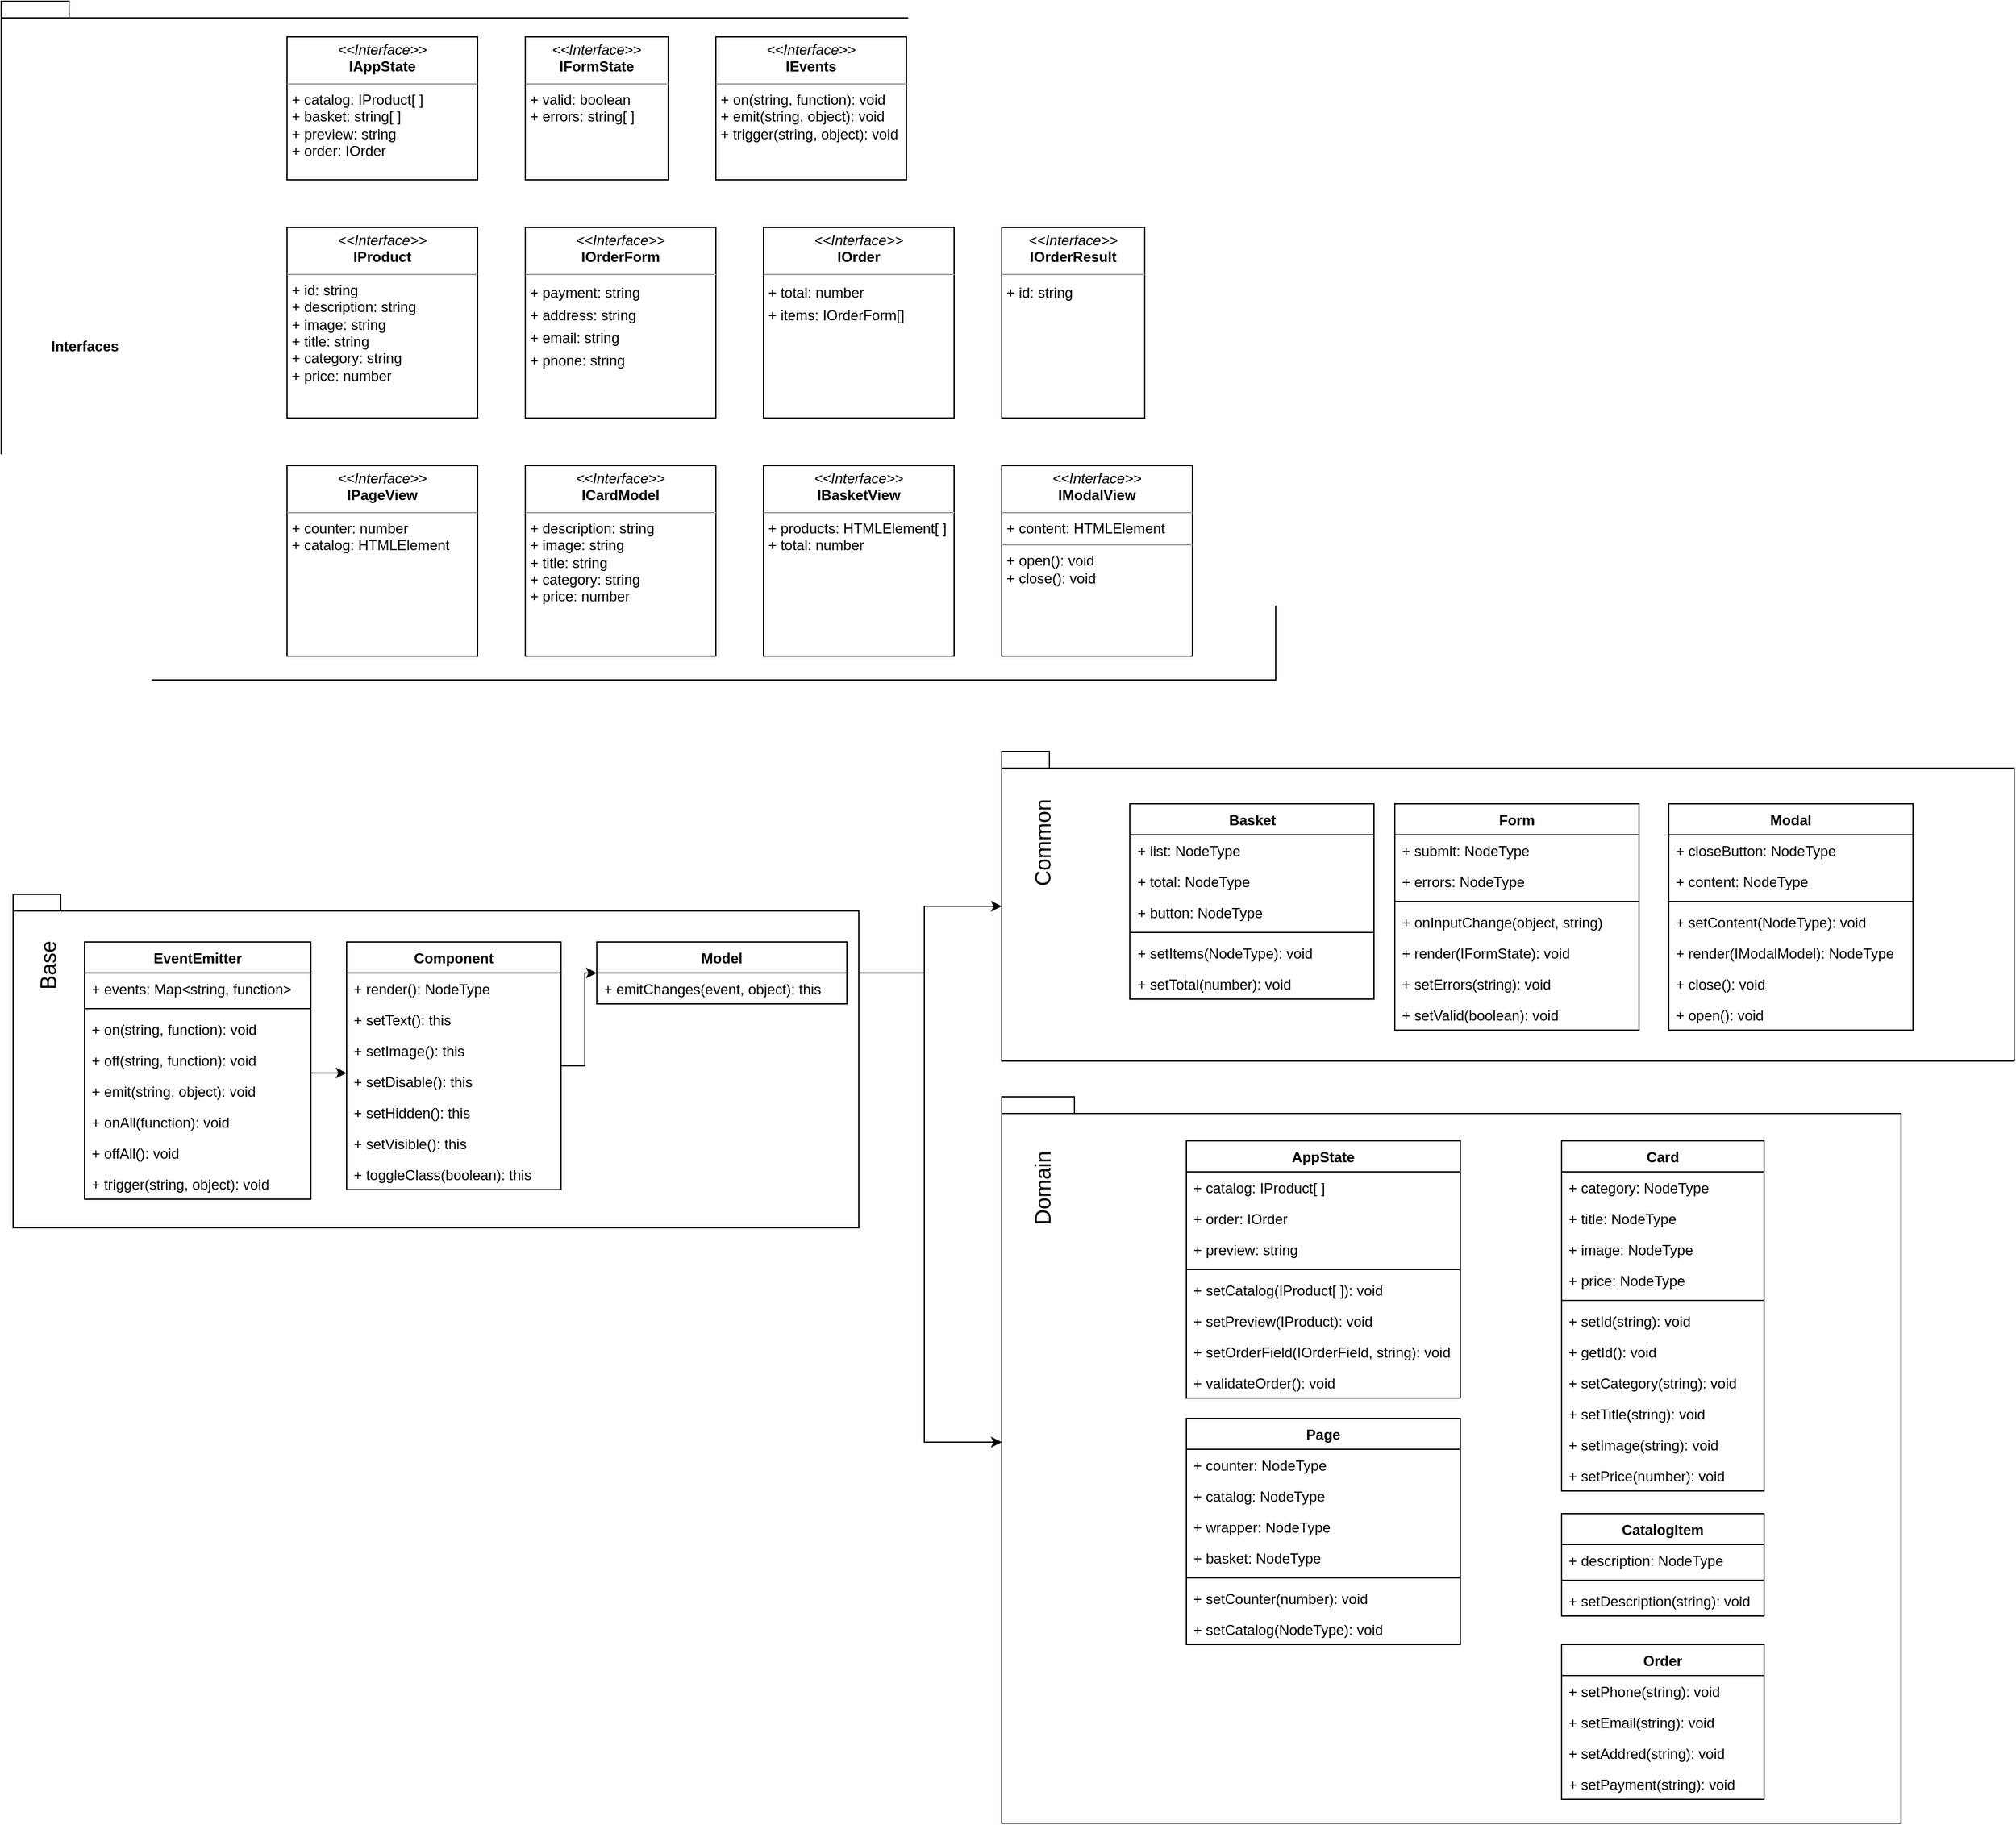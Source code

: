 <mxfile version="23.1.5" type="device">
  <diagram name="Page-1" id="c4acf3e9-155e-7222-9cf6-157b1a14988f">
    <mxGraphModel dx="2868" dy="1476" grid="1" gridSize="10" guides="1" tooltips="1" connect="1" arrows="1" fold="1" page="1" pageScale="1" pageWidth="1700" pageHeight="1700" background="none" math="0" shadow="0">
      <root>
        <mxCell id="0" />
        <mxCell id="1" parent="0" />
        <mxCell id="yMwtiJhKcVlfoCmiof6D-191" value="" style="group" parent="1" vertex="1" connectable="0">
          <mxGeometry x="850" y="930" width="755" height="610" as="geometry" />
        </mxCell>
        <mxCell id="yMwtiJhKcVlfoCmiof6D-59" value="" style="shape=folder;fontStyle=1;spacingTop=10;tabWidth=40;tabHeight=14;tabPosition=left;html=1;whiteSpace=wrap;align=left;" parent="yMwtiJhKcVlfoCmiof6D-191" vertex="1">
          <mxGeometry width="755" height="610" as="geometry" />
        </mxCell>
        <mxCell id="yMwtiJhKcVlfoCmiof6D-60" value="&lt;font style=&quot;font-size: 18px;&quot;&gt;Domain&lt;br&gt;&lt;/font&gt;" style="text;html=1;align=center;verticalAlign=middle;resizable=0;points=[];autosize=1;strokeColor=none;fillColor=none;rotation=-90;" parent="yMwtiJhKcVlfoCmiof6D-191" vertex="1">
          <mxGeometry x="-10" y="57" width="90" height="40" as="geometry" />
        </mxCell>
        <mxCell id="yMwtiJhKcVlfoCmiof6D-1" value="Page" style="swimlane;fontStyle=1;align=center;verticalAlign=top;childLayout=stackLayout;horizontal=1;startSize=26;horizontalStack=0;resizeParent=1;resizeParentMax=0;resizeLast=0;collapsible=1;marginBottom=0;whiteSpace=wrap;html=1;" parent="yMwtiJhKcVlfoCmiof6D-191" vertex="1">
          <mxGeometry x="155" y="270" width="230" height="190" as="geometry" />
        </mxCell>
        <mxCell id="yMwtiJhKcVlfoCmiof6D-2" value="+ counter: NodeType" style="text;strokeColor=none;fillColor=none;align=left;verticalAlign=top;spacingLeft=4;spacingRight=4;overflow=hidden;rotatable=0;points=[[0,0.5],[1,0.5]];portConstraint=eastwest;whiteSpace=wrap;html=1;" parent="yMwtiJhKcVlfoCmiof6D-1" vertex="1">
          <mxGeometry y="26" width="230" height="26" as="geometry" />
        </mxCell>
        <mxCell id="yMwtiJhKcVlfoCmiof6D-135" value="+ catalog: NodeType" style="text;strokeColor=none;fillColor=none;align=left;verticalAlign=top;spacingLeft=4;spacingRight=4;overflow=hidden;rotatable=0;points=[[0,0.5],[1,0.5]];portConstraint=eastwest;whiteSpace=wrap;html=1;" parent="yMwtiJhKcVlfoCmiof6D-1" vertex="1">
          <mxGeometry y="52" width="230" height="26" as="geometry" />
        </mxCell>
        <mxCell id="yMwtiJhKcVlfoCmiof6D-136" value="+ wrapper: NodeType" style="text;strokeColor=none;fillColor=none;align=left;verticalAlign=top;spacingLeft=4;spacingRight=4;overflow=hidden;rotatable=0;points=[[0,0.5],[1,0.5]];portConstraint=eastwest;whiteSpace=wrap;html=1;" parent="yMwtiJhKcVlfoCmiof6D-1" vertex="1">
          <mxGeometry y="78" width="230" height="26" as="geometry" />
        </mxCell>
        <mxCell id="yMwtiJhKcVlfoCmiof6D-137" value="+ basket: NodeType" style="text;strokeColor=none;fillColor=none;align=left;verticalAlign=top;spacingLeft=4;spacingRight=4;overflow=hidden;rotatable=0;points=[[0,0.5],[1,0.5]];portConstraint=eastwest;whiteSpace=wrap;html=1;" parent="yMwtiJhKcVlfoCmiof6D-1" vertex="1">
          <mxGeometry y="104" width="230" height="26" as="geometry" />
        </mxCell>
        <mxCell id="yMwtiJhKcVlfoCmiof6D-3" value="" style="line;strokeWidth=1;fillColor=none;align=left;verticalAlign=middle;spacingTop=-1;spacingLeft=3;spacingRight=3;rotatable=0;labelPosition=right;points=[];portConstraint=eastwest;strokeColor=inherit;" parent="yMwtiJhKcVlfoCmiof6D-1" vertex="1">
          <mxGeometry y="130" width="230" height="8" as="geometry" />
        </mxCell>
        <mxCell id="yMwtiJhKcVlfoCmiof6D-4" value="+ setCounter(number): void" style="text;strokeColor=none;fillColor=none;align=left;verticalAlign=top;spacingLeft=4;spacingRight=4;overflow=hidden;rotatable=0;points=[[0,0.5],[1,0.5]];portConstraint=eastwest;whiteSpace=wrap;html=1;" parent="yMwtiJhKcVlfoCmiof6D-1" vertex="1">
          <mxGeometry y="138" width="230" height="26" as="geometry" />
        </mxCell>
        <mxCell id="yMwtiJhKcVlfoCmiof6D-138" value="+ setCatalog(NodeType): void" style="text;strokeColor=none;fillColor=none;align=left;verticalAlign=top;spacingLeft=4;spacingRight=4;overflow=hidden;rotatable=0;points=[[0,0.5],[1,0.5]];portConstraint=eastwest;whiteSpace=wrap;html=1;" parent="yMwtiJhKcVlfoCmiof6D-1" vertex="1">
          <mxGeometry y="164" width="230" height="26" as="geometry" />
        </mxCell>
        <mxCell id="yMwtiJhKcVlfoCmiof6D-25" value="Card" style="swimlane;fontStyle=1;align=center;verticalAlign=top;childLayout=stackLayout;horizontal=1;startSize=26;horizontalStack=0;resizeParent=1;resizeParentMax=0;resizeLast=0;collapsible=1;marginBottom=0;whiteSpace=wrap;html=1;" parent="yMwtiJhKcVlfoCmiof6D-191" vertex="1">
          <mxGeometry x="470" y="37" width="170" height="294" as="geometry" />
        </mxCell>
        <mxCell id="yMwtiJhKcVlfoCmiof6D-26" value="+ category: NodeType" style="text;strokeColor=none;fillColor=none;align=left;verticalAlign=top;spacingLeft=4;spacingRight=4;overflow=hidden;rotatable=0;points=[[0,0.5],[1,0.5]];portConstraint=eastwest;whiteSpace=wrap;html=1;" parent="yMwtiJhKcVlfoCmiof6D-25" vertex="1">
          <mxGeometry y="26" width="170" height="26" as="geometry" />
        </mxCell>
        <mxCell id="yMwtiJhKcVlfoCmiof6D-180" value="+ title: NodeType" style="text;strokeColor=none;fillColor=none;align=left;verticalAlign=top;spacingLeft=4;spacingRight=4;overflow=hidden;rotatable=0;points=[[0,0.5],[1,0.5]];portConstraint=eastwest;whiteSpace=wrap;html=1;" parent="yMwtiJhKcVlfoCmiof6D-25" vertex="1">
          <mxGeometry y="52" width="170" height="26" as="geometry" />
        </mxCell>
        <mxCell id="yMwtiJhKcVlfoCmiof6D-139" value="+ image: NodeType" style="text;strokeColor=none;fillColor=none;align=left;verticalAlign=top;spacingLeft=4;spacingRight=4;overflow=hidden;rotatable=0;points=[[0,0.5],[1,0.5]];portConstraint=eastwest;whiteSpace=wrap;html=1;" parent="yMwtiJhKcVlfoCmiof6D-25" vertex="1">
          <mxGeometry y="78" width="170" height="26" as="geometry" />
        </mxCell>
        <mxCell id="yMwtiJhKcVlfoCmiof6D-140" value="+ price: NodeType" style="text;strokeColor=none;fillColor=none;align=left;verticalAlign=top;spacingLeft=4;spacingRight=4;overflow=hidden;rotatable=0;points=[[0,0.5],[1,0.5]];portConstraint=eastwest;whiteSpace=wrap;html=1;" parent="yMwtiJhKcVlfoCmiof6D-25" vertex="1">
          <mxGeometry y="104" width="170" height="26" as="geometry" />
        </mxCell>
        <mxCell id="yMwtiJhKcVlfoCmiof6D-27" value="" style="line;strokeWidth=1;fillColor=none;align=left;verticalAlign=middle;spacingTop=-1;spacingLeft=3;spacingRight=3;rotatable=0;labelPosition=right;points=[];portConstraint=eastwest;strokeColor=inherit;" parent="yMwtiJhKcVlfoCmiof6D-25" vertex="1">
          <mxGeometry y="130" width="170" height="8" as="geometry" />
        </mxCell>
        <mxCell id="yMwtiJhKcVlfoCmiof6D-28" value="+ setId(string): void" style="text;strokeColor=none;fillColor=none;align=left;verticalAlign=top;spacingLeft=4;spacingRight=4;overflow=hidden;rotatable=0;points=[[0,0.5],[1,0.5]];portConstraint=eastwest;whiteSpace=wrap;html=1;" parent="yMwtiJhKcVlfoCmiof6D-25" vertex="1">
          <mxGeometry y="138" width="170" height="26" as="geometry" />
        </mxCell>
        <mxCell id="yMwtiJhKcVlfoCmiof6D-181" value="+ getId(): void" style="text;strokeColor=none;fillColor=none;align=left;verticalAlign=top;spacingLeft=4;spacingRight=4;overflow=hidden;rotatable=0;points=[[0,0.5],[1,0.5]];portConstraint=eastwest;whiteSpace=wrap;html=1;" parent="yMwtiJhKcVlfoCmiof6D-25" vertex="1">
          <mxGeometry y="164" width="170" height="26" as="geometry" />
        </mxCell>
        <mxCell id="yMwtiJhKcVlfoCmiof6D-182" value="+ setCategory(string): void" style="text;strokeColor=none;fillColor=none;align=left;verticalAlign=top;spacingLeft=4;spacingRight=4;overflow=hidden;rotatable=0;points=[[0,0.5],[1,0.5]];portConstraint=eastwest;whiteSpace=wrap;html=1;" parent="yMwtiJhKcVlfoCmiof6D-25" vertex="1">
          <mxGeometry y="190" width="170" height="26" as="geometry" />
        </mxCell>
        <mxCell id="yMwtiJhKcVlfoCmiof6D-183" value="+ setTitle(string): void" style="text;strokeColor=none;fillColor=none;align=left;verticalAlign=top;spacingLeft=4;spacingRight=4;overflow=hidden;rotatable=0;points=[[0,0.5],[1,0.5]];portConstraint=eastwest;whiteSpace=wrap;html=1;" parent="yMwtiJhKcVlfoCmiof6D-25" vertex="1">
          <mxGeometry y="216" width="170" height="26" as="geometry" />
        </mxCell>
        <mxCell id="yMwtiJhKcVlfoCmiof6D-184" value="+ setImage(string): void" style="text;strokeColor=none;fillColor=none;align=left;verticalAlign=top;spacingLeft=4;spacingRight=4;overflow=hidden;rotatable=0;points=[[0,0.5],[1,0.5]];portConstraint=eastwest;whiteSpace=wrap;html=1;" parent="yMwtiJhKcVlfoCmiof6D-25" vertex="1">
          <mxGeometry y="242" width="170" height="26" as="geometry" />
        </mxCell>
        <mxCell id="yMwtiJhKcVlfoCmiof6D-185" value="+ setPrice(number): void" style="text;strokeColor=none;fillColor=none;align=left;verticalAlign=top;spacingLeft=4;spacingRight=4;overflow=hidden;rotatable=0;points=[[0,0.5],[1,0.5]];portConstraint=eastwest;whiteSpace=wrap;html=1;" parent="yMwtiJhKcVlfoCmiof6D-25" vertex="1">
          <mxGeometry y="268" width="170" height="26" as="geometry" />
        </mxCell>
        <mxCell id="yMwtiJhKcVlfoCmiof6D-37" value="Order" style="swimlane;fontStyle=1;align=center;verticalAlign=top;childLayout=stackLayout;horizontal=1;startSize=26;horizontalStack=0;resizeParent=1;resizeParentMax=0;resizeLast=0;collapsible=1;marginBottom=0;whiteSpace=wrap;html=1;" parent="yMwtiJhKcVlfoCmiof6D-191" vertex="1">
          <mxGeometry x="470" y="460" width="170" height="130" as="geometry" />
        </mxCell>
        <mxCell id="yMwtiJhKcVlfoCmiof6D-40" value="+ setPhone(string): void" style="text;strokeColor=none;fillColor=none;align=left;verticalAlign=top;spacingLeft=4;spacingRight=4;overflow=hidden;rotatable=0;points=[[0,0.5],[1,0.5]];portConstraint=eastwest;whiteSpace=wrap;html=1;" parent="yMwtiJhKcVlfoCmiof6D-37" vertex="1">
          <mxGeometry y="26" width="170" height="26" as="geometry" />
        </mxCell>
        <mxCell id="yMwtiJhKcVlfoCmiof6D-186" value="+ setEmail(string): void" style="text;strokeColor=none;fillColor=none;align=left;verticalAlign=top;spacingLeft=4;spacingRight=4;overflow=hidden;rotatable=0;points=[[0,0.5],[1,0.5]];portConstraint=eastwest;whiteSpace=wrap;html=1;" parent="yMwtiJhKcVlfoCmiof6D-37" vertex="1">
          <mxGeometry y="52" width="170" height="26" as="geometry" />
        </mxCell>
        <mxCell id="yMwtiJhKcVlfoCmiof6D-187" value="+ setAddred(string): void" style="text;strokeColor=none;fillColor=none;align=left;verticalAlign=top;spacingLeft=4;spacingRight=4;overflow=hidden;rotatable=0;points=[[0,0.5],[1,0.5]];portConstraint=eastwest;whiteSpace=wrap;html=1;" parent="yMwtiJhKcVlfoCmiof6D-37" vertex="1">
          <mxGeometry y="78" width="170" height="26" as="geometry" />
        </mxCell>
        <mxCell id="yMwtiJhKcVlfoCmiof6D-188" value="+ setPayment(string): void" style="text;strokeColor=none;fillColor=none;align=left;verticalAlign=top;spacingLeft=4;spacingRight=4;overflow=hidden;rotatable=0;points=[[0,0.5],[1,0.5]];portConstraint=eastwest;whiteSpace=wrap;html=1;" parent="yMwtiJhKcVlfoCmiof6D-37" vertex="1">
          <mxGeometry y="104" width="170" height="26" as="geometry" />
        </mxCell>
        <mxCell id="yMwtiJhKcVlfoCmiof6D-5" value="AppState" style="swimlane;fontStyle=1;align=center;verticalAlign=top;childLayout=stackLayout;horizontal=1;startSize=26;horizontalStack=0;resizeParent=1;resizeParentMax=0;resizeLast=0;collapsible=1;marginBottom=0;whiteSpace=wrap;html=1;" parent="yMwtiJhKcVlfoCmiof6D-191" vertex="1">
          <mxGeometry x="155" y="37" width="230" height="216" as="geometry" />
        </mxCell>
        <mxCell id="yMwtiJhKcVlfoCmiof6D-73" value="+ catalog: IProduct[ ]&lt;br&gt;&amp;nbsp;" style="text;strokeColor=none;fillColor=none;align=left;verticalAlign=top;spacingLeft=4;spacingRight=4;overflow=hidden;rotatable=0;points=[[0,0.5],[1,0.5]];portConstraint=eastwest;whiteSpace=wrap;html=1;" parent="yMwtiJhKcVlfoCmiof6D-5" vertex="1">
          <mxGeometry y="26" width="230" height="26" as="geometry" />
        </mxCell>
        <mxCell id="yMwtiJhKcVlfoCmiof6D-74" value="+ order: IOrder" style="text;strokeColor=none;fillColor=none;align=left;verticalAlign=top;spacingLeft=4;spacingRight=4;overflow=hidden;rotatable=0;points=[[0,0.5],[1,0.5]];portConstraint=eastwest;whiteSpace=wrap;html=1;" parent="yMwtiJhKcVlfoCmiof6D-5" vertex="1">
          <mxGeometry y="52" width="230" height="26" as="geometry" />
        </mxCell>
        <mxCell id="yMwtiJhKcVlfoCmiof6D-75" value="+ preview: string" style="text;strokeColor=none;fillColor=none;align=left;verticalAlign=top;spacingLeft=4;spacingRight=4;overflow=hidden;rotatable=0;points=[[0,0.5],[1,0.5]];portConstraint=eastwest;whiteSpace=wrap;html=1;" parent="yMwtiJhKcVlfoCmiof6D-5" vertex="1">
          <mxGeometry y="78" width="230" height="26" as="geometry" />
        </mxCell>
        <mxCell id="yMwtiJhKcVlfoCmiof6D-7" value="" style="line;strokeWidth=1;fillColor=none;align=left;verticalAlign=middle;spacingTop=-1;spacingLeft=3;spacingRight=3;rotatable=0;labelPosition=right;points=[];portConstraint=eastwest;strokeColor=inherit;" parent="yMwtiJhKcVlfoCmiof6D-5" vertex="1">
          <mxGeometry y="104" width="230" height="8" as="geometry" />
        </mxCell>
        <mxCell id="yMwtiJhKcVlfoCmiof6D-84" value="+ setCatalog(IProduct[ ]): void" style="text;strokeColor=none;fillColor=none;align=left;verticalAlign=top;spacingLeft=4;spacingRight=4;overflow=hidden;rotatable=0;points=[[0,0.5],[1,0.5]];portConstraint=eastwest;whiteSpace=wrap;html=1;" parent="yMwtiJhKcVlfoCmiof6D-5" vertex="1">
          <mxGeometry y="112" width="230" height="26" as="geometry" />
        </mxCell>
        <mxCell id="yMwtiJhKcVlfoCmiof6D-85" value="+ setPreview(IProduct): void" style="text;strokeColor=none;fillColor=none;align=left;verticalAlign=top;spacingLeft=4;spacingRight=4;overflow=hidden;rotatable=0;points=[[0,0.5],[1,0.5]];portConstraint=eastwest;whiteSpace=wrap;html=1;" parent="yMwtiJhKcVlfoCmiof6D-5" vertex="1">
          <mxGeometry y="138" width="230" height="26" as="geometry" />
        </mxCell>
        <mxCell id="yMwtiJhKcVlfoCmiof6D-86" value="+ setOrderField(IOrderField, string): void" style="text;strokeColor=none;fillColor=none;align=left;verticalAlign=top;spacingLeft=4;spacingRight=4;overflow=hidden;rotatable=0;points=[[0,0.5],[1,0.5]];portConstraint=eastwest;whiteSpace=wrap;html=1;" parent="yMwtiJhKcVlfoCmiof6D-5" vertex="1">
          <mxGeometry y="164" width="230" height="26" as="geometry" />
        </mxCell>
        <mxCell id="yMwtiJhKcVlfoCmiof6D-87" value="+ validateOrder(): void" style="text;strokeColor=none;fillColor=none;align=left;verticalAlign=top;spacingLeft=4;spacingRight=4;overflow=hidden;rotatable=0;points=[[0,0.5],[1,0.5]];portConstraint=eastwest;whiteSpace=wrap;html=1;" parent="yMwtiJhKcVlfoCmiof6D-5" vertex="1">
          <mxGeometry y="190" width="230" height="26" as="geometry" />
        </mxCell>
        <mxCell id="yMwtiJhKcVlfoCmiof6D-173" value="CatalogItem" style="swimlane;fontStyle=1;align=center;verticalAlign=top;childLayout=stackLayout;horizontal=1;startSize=26;horizontalStack=0;resizeParent=1;resizeParentMax=0;resizeLast=0;collapsible=1;marginBottom=0;whiteSpace=wrap;html=1;" parent="yMwtiJhKcVlfoCmiof6D-191" vertex="1">
          <mxGeometry x="470" y="350" width="170" height="86" as="geometry" />
        </mxCell>
        <mxCell id="yMwtiJhKcVlfoCmiof6D-176" value="+ description: NodeType" style="text;strokeColor=none;fillColor=none;align=left;verticalAlign=top;spacingLeft=4;spacingRight=4;overflow=hidden;rotatable=0;points=[[0,0.5],[1,0.5]];portConstraint=eastwest;whiteSpace=wrap;html=1;" parent="yMwtiJhKcVlfoCmiof6D-173" vertex="1">
          <mxGeometry y="26" width="170" height="26" as="geometry" />
        </mxCell>
        <mxCell id="yMwtiJhKcVlfoCmiof6D-178" value="" style="line;strokeWidth=1;fillColor=none;align=left;verticalAlign=middle;spacingTop=-1;spacingLeft=3;spacingRight=3;rotatable=0;labelPosition=right;points=[];portConstraint=eastwest;strokeColor=inherit;" parent="yMwtiJhKcVlfoCmiof6D-173" vertex="1">
          <mxGeometry y="52" width="170" height="8" as="geometry" />
        </mxCell>
        <mxCell id="yMwtiJhKcVlfoCmiof6D-179" value="+ setDescription(string): void" style="text;strokeColor=none;fillColor=none;align=left;verticalAlign=top;spacingLeft=4;spacingRight=4;overflow=hidden;rotatable=0;points=[[0,0.5],[1,0.5]];portConstraint=eastwest;whiteSpace=wrap;html=1;" parent="yMwtiJhKcVlfoCmiof6D-173" vertex="1">
          <mxGeometry y="60" width="170" height="26" as="geometry" />
        </mxCell>
        <mxCell id="yMwtiJhKcVlfoCmiof6D-192" value="" style="group" parent="1" vertex="1" connectable="0">
          <mxGeometry x="850" y="640" width="850" height="260" as="geometry" />
        </mxCell>
        <mxCell id="yMwtiJhKcVlfoCmiof6D-130" value="" style="shape=folder;fontStyle=1;spacingTop=10;tabWidth=40;tabHeight=14;tabPosition=left;html=1;whiteSpace=wrap;align=left;" parent="yMwtiJhKcVlfoCmiof6D-192" vertex="1">
          <mxGeometry width="850" height="260" as="geometry" />
        </mxCell>
        <mxCell id="yMwtiJhKcVlfoCmiof6D-131" value="&lt;font style=&quot;font-size: 18px;&quot;&gt;Common&lt;br&gt;&lt;/font&gt;" style="text;html=1;align=center;verticalAlign=middle;resizable=0;points=[];autosize=1;strokeColor=none;fillColor=none;rotation=-90;" parent="yMwtiJhKcVlfoCmiof6D-192" vertex="1">
          <mxGeometry x="-15" y="57" width="100" height="40" as="geometry" />
        </mxCell>
        <mxCell id="yMwtiJhKcVlfoCmiof6D-99" value="Basket" style="swimlane;fontStyle=1;align=center;verticalAlign=top;childLayout=stackLayout;horizontal=1;startSize=26;horizontalStack=0;resizeParent=1;resizeParentMax=0;resizeLast=0;collapsible=1;marginBottom=0;whiteSpace=wrap;html=1;" parent="yMwtiJhKcVlfoCmiof6D-192" vertex="1">
          <mxGeometry x="107.5" y="44" width="205" height="164" as="geometry" />
        </mxCell>
        <mxCell id="yMwtiJhKcVlfoCmiof6D-100" value="+ list: NodeType" style="text;strokeColor=none;fillColor=none;align=left;verticalAlign=top;spacingLeft=4;spacingRight=4;overflow=hidden;rotatable=0;points=[[0,0.5],[1,0.5]];portConstraint=eastwest;whiteSpace=wrap;html=1;" parent="yMwtiJhKcVlfoCmiof6D-99" vertex="1">
          <mxGeometry y="26" width="205" height="26" as="geometry" />
        </mxCell>
        <mxCell id="yMwtiJhKcVlfoCmiof6D-105" value="+ total: NodeType" style="text;strokeColor=none;fillColor=none;align=left;verticalAlign=top;spacingLeft=4;spacingRight=4;overflow=hidden;rotatable=0;points=[[0,0.5],[1,0.5]];portConstraint=eastwest;whiteSpace=wrap;html=1;" parent="yMwtiJhKcVlfoCmiof6D-99" vertex="1">
          <mxGeometry y="52" width="205" height="26" as="geometry" />
        </mxCell>
        <mxCell id="yMwtiJhKcVlfoCmiof6D-106" value="+ button: NodeType" style="text;strokeColor=none;fillColor=none;align=left;verticalAlign=top;spacingLeft=4;spacingRight=4;overflow=hidden;rotatable=0;points=[[0,0.5],[1,0.5]];portConstraint=eastwest;whiteSpace=wrap;html=1;" parent="yMwtiJhKcVlfoCmiof6D-99" vertex="1">
          <mxGeometry y="78" width="205" height="26" as="geometry" />
        </mxCell>
        <mxCell id="yMwtiJhKcVlfoCmiof6D-101" value="" style="line;strokeWidth=1;fillColor=none;align=left;verticalAlign=middle;spacingTop=-1;spacingLeft=3;spacingRight=3;rotatable=0;labelPosition=right;points=[];portConstraint=eastwest;strokeColor=inherit;" parent="yMwtiJhKcVlfoCmiof6D-99" vertex="1">
          <mxGeometry y="104" width="205" height="8" as="geometry" />
        </mxCell>
        <mxCell id="yMwtiJhKcVlfoCmiof6D-104" value="+ setItems(NodeType): void" style="text;strokeColor=none;fillColor=none;align=left;verticalAlign=top;spacingLeft=4;spacingRight=4;overflow=hidden;rotatable=0;points=[[0,0.5],[1,0.5]];portConstraint=eastwest;whiteSpace=wrap;html=1;" parent="yMwtiJhKcVlfoCmiof6D-99" vertex="1">
          <mxGeometry y="112" width="205" height="26" as="geometry" />
        </mxCell>
        <mxCell id="yMwtiJhKcVlfoCmiof6D-103" value="+ setTotal(number): void" style="text;strokeColor=none;fillColor=none;align=left;verticalAlign=top;spacingLeft=4;spacingRight=4;overflow=hidden;rotatable=0;points=[[0,0.5],[1,0.5]];portConstraint=eastwest;whiteSpace=wrap;html=1;" parent="yMwtiJhKcVlfoCmiof6D-99" vertex="1">
          <mxGeometry y="138" width="205" height="26" as="geometry" />
        </mxCell>
        <mxCell id="yMwtiJhKcVlfoCmiof6D-107" value="Form" style="swimlane;fontStyle=1;align=center;verticalAlign=top;childLayout=stackLayout;horizontal=1;startSize=26;horizontalStack=0;resizeParent=1;resizeParentMax=0;resizeLast=0;collapsible=1;marginBottom=0;whiteSpace=wrap;html=1;" parent="yMwtiJhKcVlfoCmiof6D-192" vertex="1">
          <mxGeometry x="330" y="44" width="205" height="190" as="geometry" />
        </mxCell>
        <mxCell id="yMwtiJhKcVlfoCmiof6D-108" value="+ submit: NodeType" style="text;strokeColor=none;fillColor=none;align=left;verticalAlign=top;spacingLeft=4;spacingRight=4;overflow=hidden;rotatable=0;points=[[0,0.5],[1,0.5]];portConstraint=eastwest;whiteSpace=wrap;html=1;" parent="yMwtiJhKcVlfoCmiof6D-107" vertex="1">
          <mxGeometry y="26" width="205" height="26" as="geometry" />
        </mxCell>
        <mxCell id="yMwtiJhKcVlfoCmiof6D-109" value="+ errors: NodeType" style="text;strokeColor=none;fillColor=none;align=left;verticalAlign=top;spacingLeft=4;spacingRight=4;overflow=hidden;rotatable=0;points=[[0,0.5],[1,0.5]];portConstraint=eastwest;whiteSpace=wrap;html=1;" parent="yMwtiJhKcVlfoCmiof6D-107" vertex="1">
          <mxGeometry y="52" width="205" height="26" as="geometry" />
        </mxCell>
        <mxCell id="yMwtiJhKcVlfoCmiof6D-111" value="" style="line;strokeWidth=1;fillColor=none;align=left;verticalAlign=middle;spacingTop=-1;spacingLeft=3;spacingRight=3;rotatable=0;labelPosition=right;points=[];portConstraint=eastwest;strokeColor=inherit;" parent="yMwtiJhKcVlfoCmiof6D-107" vertex="1">
          <mxGeometry y="78" width="205" height="8" as="geometry" />
        </mxCell>
        <mxCell id="yMwtiJhKcVlfoCmiof6D-114" value="+&amp;nbsp;onInputChange(object, string)" style="text;strokeColor=none;fillColor=none;align=left;verticalAlign=top;spacingLeft=4;spacingRight=4;overflow=hidden;rotatable=0;points=[[0,0.5],[1,0.5]];portConstraint=eastwest;whiteSpace=wrap;html=1;" parent="yMwtiJhKcVlfoCmiof6D-107" vertex="1">
          <mxGeometry y="86" width="205" height="26" as="geometry" />
        </mxCell>
        <mxCell id="yMwtiJhKcVlfoCmiof6D-117" value="+&amp;nbsp;render(IFormState): void" style="text;strokeColor=none;fillColor=none;align=left;verticalAlign=top;spacingLeft=4;spacingRight=4;overflow=hidden;rotatable=0;points=[[0,0.5],[1,0.5]];portConstraint=eastwest;whiteSpace=wrap;html=1;" parent="yMwtiJhKcVlfoCmiof6D-107" vertex="1">
          <mxGeometry y="112" width="205" height="26" as="geometry" />
        </mxCell>
        <mxCell id="yMwtiJhKcVlfoCmiof6D-116" value="+&amp;nbsp;setErrors(string): void" style="text;strokeColor=none;fillColor=none;align=left;verticalAlign=top;spacingLeft=4;spacingRight=4;overflow=hidden;rotatable=0;points=[[0,0.5],[1,0.5]];portConstraint=eastwest;whiteSpace=wrap;html=1;" parent="yMwtiJhKcVlfoCmiof6D-107" vertex="1">
          <mxGeometry y="138" width="205" height="26" as="geometry" />
        </mxCell>
        <mxCell id="yMwtiJhKcVlfoCmiof6D-115" value="+&amp;nbsp;setValid(boolean): void" style="text;strokeColor=none;fillColor=none;align=left;verticalAlign=top;spacingLeft=4;spacingRight=4;overflow=hidden;rotatable=0;points=[[0,0.5],[1,0.5]];portConstraint=eastwest;whiteSpace=wrap;html=1;" parent="yMwtiJhKcVlfoCmiof6D-107" vertex="1">
          <mxGeometry y="164" width="205" height="26" as="geometry" />
        </mxCell>
        <mxCell id="yMwtiJhKcVlfoCmiof6D-118" value="Modal" style="swimlane;fontStyle=1;align=center;verticalAlign=top;childLayout=stackLayout;horizontal=1;startSize=26;horizontalStack=0;resizeParent=1;resizeParentMax=0;resizeLast=0;collapsible=1;marginBottom=0;whiteSpace=wrap;html=1;" parent="yMwtiJhKcVlfoCmiof6D-192" vertex="1">
          <mxGeometry x="560" y="44" width="205" height="190" as="geometry" />
        </mxCell>
        <mxCell id="yMwtiJhKcVlfoCmiof6D-119" value="+ closeButton: NodeType" style="text;strokeColor=none;fillColor=none;align=left;verticalAlign=top;spacingLeft=4;spacingRight=4;overflow=hidden;rotatable=0;points=[[0,0.5],[1,0.5]];portConstraint=eastwest;whiteSpace=wrap;html=1;" parent="yMwtiJhKcVlfoCmiof6D-118" vertex="1">
          <mxGeometry y="26" width="205" height="26" as="geometry" />
        </mxCell>
        <mxCell id="yMwtiJhKcVlfoCmiof6D-120" value="+ content: NodeType" style="text;strokeColor=none;fillColor=none;align=left;verticalAlign=top;spacingLeft=4;spacingRight=4;overflow=hidden;rotatable=0;points=[[0,0.5],[1,0.5]];portConstraint=eastwest;whiteSpace=wrap;html=1;" parent="yMwtiJhKcVlfoCmiof6D-118" vertex="1">
          <mxGeometry y="52" width="205" height="26" as="geometry" />
        </mxCell>
        <mxCell id="yMwtiJhKcVlfoCmiof6D-121" value="" style="line;strokeWidth=1;fillColor=none;align=left;verticalAlign=middle;spacingTop=-1;spacingLeft=3;spacingRight=3;rotatable=0;labelPosition=right;points=[];portConstraint=eastwest;strokeColor=inherit;" parent="yMwtiJhKcVlfoCmiof6D-118" vertex="1">
          <mxGeometry y="78" width="205" height="8" as="geometry" />
        </mxCell>
        <mxCell id="yMwtiJhKcVlfoCmiof6D-126" value="+ setContent(NodeType): void" style="text;strokeColor=none;fillColor=none;align=left;verticalAlign=top;spacingLeft=4;spacingRight=4;overflow=hidden;rotatable=0;points=[[0,0.5],[1,0.5]];portConstraint=eastwest;whiteSpace=wrap;html=1;" parent="yMwtiJhKcVlfoCmiof6D-118" vertex="1">
          <mxGeometry y="86" width="205" height="26" as="geometry" />
        </mxCell>
        <mxCell id="yMwtiJhKcVlfoCmiof6D-129" value="+ render(IModalModel): NodeType" style="text;strokeColor=none;fillColor=none;align=left;verticalAlign=top;spacingLeft=4;spacingRight=4;overflow=hidden;rotatable=0;points=[[0,0.5],[1,0.5]];portConstraint=eastwest;whiteSpace=wrap;html=1;" parent="yMwtiJhKcVlfoCmiof6D-118" vertex="1">
          <mxGeometry y="112" width="205" height="26" as="geometry" />
        </mxCell>
        <mxCell id="yMwtiJhKcVlfoCmiof6D-128" value="+ close(): void" style="text;strokeColor=none;fillColor=none;align=left;verticalAlign=top;spacingLeft=4;spacingRight=4;overflow=hidden;rotatable=0;points=[[0,0.5],[1,0.5]];portConstraint=eastwest;whiteSpace=wrap;html=1;" parent="yMwtiJhKcVlfoCmiof6D-118" vertex="1">
          <mxGeometry y="138" width="205" height="26" as="geometry" />
        </mxCell>
        <mxCell id="yMwtiJhKcVlfoCmiof6D-127" value="+ open(): void" style="text;strokeColor=none;fillColor=none;align=left;verticalAlign=top;spacingLeft=4;spacingRight=4;overflow=hidden;rotatable=0;points=[[0,0.5],[1,0.5]];portConstraint=eastwest;whiteSpace=wrap;html=1;" parent="yMwtiJhKcVlfoCmiof6D-118" vertex="1">
          <mxGeometry y="164" width="205" height="26" as="geometry" />
        </mxCell>
        <mxCell id="rclWeo_EaT_iz3JZKWMP-11" style="edgeStyle=orthogonalEdgeStyle;rounded=0;orthogonalLoop=1;jettySize=auto;html=1;" edge="1" parent="1" source="yMwtiJhKcVlfoCmiof6D-69" target="yMwtiJhKcVlfoCmiof6D-130">
          <mxGeometry relative="1" as="geometry" />
        </mxCell>
        <mxCell id="rclWeo_EaT_iz3JZKWMP-12" style="edgeStyle=orthogonalEdgeStyle;rounded=0;orthogonalLoop=1;jettySize=auto;html=1;" edge="1" parent="1" source="yMwtiJhKcVlfoCmiof6D-69" target="yMwtiJhKcVlfoCmiof6D-59">
          <mxGeometry relative="1" as="geometry">
            <Array as="points">
              <mxPoint x="785" y="826" />
              <mxPoint x="785" y="1220" />
            </Array>
          </mxGeometry>
        </mxCell>
        <mxCell id="rclWeo_EaT_iz3JZKWMP-13" value="" style="group" vertex="1" connectable="0" parent="1">
          <mxGeometry x="20" y="760" width="710" height="280" as="geometry" />
        </mxCell>
        <mxCell id="yMwtiJhKcVlfoCmiof6D-54" value="" style="shape=folder;fontStyle=1;spacingTop=10;tabWidth=40;tabHeight=14;tabPosition=left;html=1;whiteSpace=wrap;align=left;" parent="rclWeo_EaT_iz3JZKWMP-13" vertex="1">
          <mxGeometry width="710" height="280" as="geometry" />
        </mxCell>
        <mxCell id="yMwtiJhKcVlfoCmiof6D-55" value="&lt;font style=&quot;font-size: 18px;&quot;&gt;Base&lt;/font&gt;" style="text;html=1;align=center;verticalAlign=middle;resizable=0;points=[];autosize=1;strokeColor=none;fillColor=none;rotation=-90;" parent="rclWeo_EaT_iz3JZKWMP-13" vertex="1">
          <mxGeometry y="40" width="60" height="40" as="geometry" />
        </mxCell>
        <mxCell id="yMwtiJhKcVlfoCmiof6D-61" value="Component" style="swimlane;fontStyle=1;align=center;verticalAlign=top;childLayout=stackLayout;horizontal=1;startSize=26;horizontalStack=0;resizeParent=1;resizeParentMax=0;resizeLast=0;collapsible=1;marginBottom=0;whiteSpace=wrap;html=1;" parent="rclWeo_EaT_iz3JZKWMP-13" vertex="1">
          <mxGeometry x="280" y="40" width="180" height="208" as="geometry" />
        </mxCell>
        <mxCell id="yMwtiJhKcVlfoCmiof6D-62" value="+ render(): NodeType" style="text;strokeColor=none;fillColor=none;align=left;verticalAlign=top;spacingLeft=4;spacingRight=4;overflow=hidden;rotatable=0;points=[[0,0.5],[1,0.5]];portConstraint=eastwest;whiteSpace=wrap;html=1;" parent="yMwtiJhKcVlfoCmiof6D-61" vertex="1">
          <mxGeometry y="26" width="180" height="26" as="geometry" />
        </mxCell>
        <mxCell id="yMwtiJhKcVlfoCmiof6D-63" value="+ setText():&amp;nbsp;this" style="text;strokeColor=none;fillColor=none;align=left;verticalAlign=top;spacingLeft=4;spacingRight=4;overflow=hidden;rotatable=0;points=[[0,0.5],[1,0.5]];portConstraint=eastwest;whiteSpace=wrap;html=1;" parent="yMwtiJhKcVlfoCmiof6D-61" vertex="1">
          <mxGeometry y="52" width="180" height="26" as="geometry" />
        </mxCell>
        <mxCell id="yMwtiJhKcVlfoCmiof6D-64" value="+ setImage():&amp;nbsp;this" style="text;strokeColor=none;fillColor=none;align=left;verticalAlign=top;spacingLeft=4;spacingRight=4;overflow=hidden;rotatable=0;points=[[0,0.5],[1,0.5]];portConstraint=eastwest;whiteSpace=wrap;html=1;" parent="yMwtiJhKcVlfoCmiof6D-61" vertex="1">
          <mxGeometry y="78" width="180" height="26" as="geometry" />
        </mxCell>
        <mxCell id="yMwtiJhKcVlfoCmiof6D-65" value="+ setDisable():&amp;nbsp;this" style="text;strokeColor=none;fillColor=none;align=left;verticalAlign=top;spacingLeft=4;spacingRight=4;overflow=hidden;rotatable=0;points=[[0,0.5],[1,0.5]];portConstraint=eastwest;whiteSpace=wrap;html=1;" parent="yMwtiJhKcVlfoCmiof6D-61" vertex="1">
          <mxGeometry y="104" width="180" height="26" as="geometry" />
        </mxCell>
        <mxCell id="yMwtiJhKcVlfoCmiof6D-66" value="+ setHidden(): this" style="text;strokeColor=none;fillColor=none;align=left;verticalAlign=top;spacingLeft=4;spacingRight=4;overflow=hidden;rotatable=0;points=[[0,0.5],[1,0.5]];portConstraint=eastwest;whiteSpace=wrap;html=1;" parent="yMwtiJhKcVlfoCmiof6D-61" vertex="1">
          <mxGeometry y="130" width="180" height="26" as="geometry" />
        </mxCell>
        <mxCell id="yMwtiJhKcVlfoCmiof6D-67" value="+ setVisible(): this" style="text;strokeColor=none;fillColor=none;align=left;verticalAlign=top;spacingLeft=4;spacingRight=4;overflow=hidden;rotatable=0;points=[[0,0.5],[1,0.5]];portConstraint=eastwest;whiteSpace=wrap;html=1;" parent="yMwtiJhKcVlfoCmiof6D-61" vertex="1">
          <mxGeometry y="156" width="180" height="26" as="geometry" />
        </mxCell>
        <mxCell id="yMwtiJhKcVlfoCmiof6D-68" value="+ toggleClass(boolean):&amp;nbsp;this" style="text;strokeColor=none;fillColor=none;align=left;verticalAlign=top;spacingLeft=4;spacingRight=4;overflow=hidden;rotatable=0;points=[[0,0.5],[1,0.5]];portConstraint=eastwest;whiteSpace=wrap;html=1;" parent="yMwtiJhKcVlfoCmiof6D-61" vertex="1">
          <mxGeometry y="182" width="180" height="26" as="geometry" />
        </mxCell>
        <mxCell id="yMwtiJhKcVlfoCmiof6D-69" value="Model" style="swimlane;fontStyle=1;align=center;verticalAlign=top;childLayout=stackLayout;horizontal=1;startSize=26;horizontalStack=0;resizeParent=1;resizeParentMax=0;resizeLast=0;collapsible=1;marginBottom=0;whiteSpace=wrap;html=1;" parent="rclWeo_EaT_iz3JZKWMP-13" vertex="1">
          <mxGeometry x="490" y="40" width="210" height="52" as="geometry" />
        </mxCell>
        <mxCell id="yMwtiJhKcVlfoCmiof6D-70" value="+&amp;nbsp;emitChanges(event, object): this" style="text;strokeColor=none;fillColor=none;align=left;verticalAlign=top;spacingLeft=4;spacingRight=4;overflow=hidden;rotatable=0;points=[[0,0.5],[1,0.5]];portConstraint=eastwest;whiteSpace=wrap;html=1;" parent="yMwtiJhKcVlfoCmiof6D-69" vertex="1">
          <mxGeometry y="26" width="210" height="26" as="geometry" />
        </mxCell>
        <mxCell id="yMwtiJhKcVlfoCmiof6D-71" style="edgeStyle=orthogonalEdgeStyle;rounded=0;orthogonalLoop=1;jettySize=auto;html=1;" parent="rclWeo_EaT_iz3JZKWMP-13" source="yMwtiJhKcVlfoCmiof6D-61" target="yMwtiJhKcVlfoCmiof6D-69" edge="1">
          <mxGeometry relative="1" as="geometry" />
        </mxCell>
        <mxCell id="rclWeo_EaT_iz3JZKWMP-10" style="edgeStyle=orthogonalEdgeStyle;rounded=0;orthogonalLoop=1;jettySize=auto;html=1;" edge="1" parent="rclWeo_EaT_iz3JZKWMP-13" source="rclWeo_EaT_iz3JZKWMP-1" target="yMwtiJhKcVlfoCmiof6D-61">
          <mxGeometry relative="1" as="geometry">
            <Array as="points">
              <mxPoint x="260" y="150" />
              <mxPoint x="260" y="150" />
            </Array>
          </mxGeometry>
        </mxCell>
        <mxCell id="rclWeo_EaT_iz3JZKWMP-1" value="EventEmitter" style="swimlane;fontStyle=1;align=center;verticalAlign=top;childLayout=stackLayout;horizontal=1;startSize=26;horizontalStack=0;resizeParent=1;resizeParentMax=0;resizeLast=0;collapsible=1;marginBottom=0;whiteSpace=wrap;html=1;" vertex="1" parent="rclWeo_EaT_iz3JZKWMP-13">
          <mxGeometry x="60" y="40" width="190" height="216" as="geometry" />
        </mxCell>
        <mxCell id="rclWeo_EaT_iz3JZKWMP-2" value="+ events: Map&amp;lt;string, function&amp;gt;" style="text;strokeColor=none;fillColor=none;align=left;verticalAlign=top;spacingLeft=4;spacingRight=4;overflow=hidden;rotatable=0;points=[[0,0.5],[1,0.5]];portConstraint=eastwest;whiteSpace=wrap;html=1;" vertex="1" parent="rclWeo_EaT_iz3JZKWMP-1">
          <mxGeometry y="26" width="190" height="26" as="geometry" />
        </mxCell>
        <mxCell id="rclWeo_EaT_iz3JZKWMP-3" value="" style="line;strokeWidth=1;fillColor=none;align=left;verticalAlign=middle;spacingTop=-1;spacingLeft=3;spacingRight=3;rotatable=0;labelPosition=right;points=[];portConstraint=eastwest;strokeColor=inherit;" vertex="1" parent="rclWeo_EaT_iz3JZKWMP-1">
          <mxGeometry y="52" width="190" height="8" as="geometry" />
        </mxCell>
        <mxCell id="rclWeo_EaT_iz3JZKWMP-4" value="+ on(string, function): void" style="text;strokeColor=none;fillColor=none;align=left;verticalAlign=top;spacingLeft=4;spacingRight=4;overflow=hidden;rotatable=0;points=[[0,0.5],[1,0.5]];portConstraint=eastwest;whiteSpace=wrap;html=1;" vertex="1" parent="rclWeo_EaT_iz3JZKWMP-1">
          <mxGeometry y="60" width="190" height="26" as="geometry" />
        </mxCell>
        <mxCell id="rclWeo_EaT_iz3JZKWMP-5" value="+ off(string, function): void" style="text;strokeColor=none;fillColor=none;align=left;verticalAlign=top;spacingLeft=4;spacingRight=4;overflow=hidden;rotatable=0;points=[[0,0.5],[1,0.5]];portConstraint=eastwest;whiteSpace=wrap;html=1;" vertex="1" parent="rclWeo_EaT_iz3JZKWMP-1">
          <mxGeometry y="86" width="190" height="26" as="geometry" />
        </mxCell>
        <mxCell id="rclWeo_EaT_iz3JZKWMP-6" value="+ emit(string, object): void" style="text;strokeColor=none;fillColor=none;align=left;verticalAlign=top;spacingLeft=4;spacingRight=4;overflow=hidden;rotatable=0;points=[[0,0.5],[1,0.5]];portConstraint=eastwest;whiteSpace=wrap;html=1;" vertex="1" parent="rclWeo_EaT_iz3JZKWMP-1">
          <mxGeometry y="112" width="190" height="26" as="geometry" />
        </mxCell>
        <mxCell id="rclWeo_EaT_iz3JZKWMP-7" value="+ onAll(function): void" style="text;strokeColor=none;fillColor=none;align=left;verticalAlign=top;spacingLeft=4;spacingRight=4;overflow=hidden;rotatable=0;points=[[0,0.5],[1,0.5]];portConstraint=eastwest;whiteSpace=wrap;html=1;" vertex="1" parent="rclWeo_EaT_iz3JZKWMP-1">
          <mxGeometry y="138" width="190" height="26" as="geometry" />
        </mxCell>
        <mxCell id="rclWeo_EaT_iz3JZKWMP-8" value="+ offAll(): void" style="text;strokeColor=none;fillColor=none;align=left;verticalAlign=top;spacingLeft=4;spacingRight=4;overflow=hidden;rotatable=0;points=[[0,0.5],[1,0.5]];portConstraint=eastwest;whiteSpace=wrap;html=1;" vertex="1" parent="rclWeo_EaT_iz3JZKWMP-1">
          <mxGeometry y="164" width="190" height="26" as="geometry" />
        </mxCell>
        <mxCell id="rclWeo_EaT_iz3JZKWMP-9" value="+ trigger(string, object): void" style="text;strokeColor=none;fillColor=none;align=left;verticalAlign=top;spacingLeft=4;spacingRight=4;overflow=hidden;rotatable=0;points=[[0,0.5],[1,0.5]];portConstraint=eastwest;whiteSpace=wrap;html=1;" vertex="1" parent="rclWeo_EaT_iz3JZKWMP-1">
          <mxGeometry y="190" width="190" height="26" as="geometry" />
        </mxCell>
        <mxCell id="rclWeo_EaT_iz3JZKWMP-15" value="" style="group" vertex="1" connectable="0" parent="1">
          <mxGeometry x="10" y="10" width="1070" height="570" as="geometry" />
        </mxCell>
        <mxCell id="fEwEx9mOlt6JljOtrG-w-179" value="&amp;nbsp; &amp;nbsp; &amp;nbsp; &amp;nbsp; &amp;nbsp; &amp;nbsp; Interfaces" style="shape=folder;fontStyle=1;spacingTop=10;tabWidth=40;tabHeight=14;tabPosition=left;html=1;whiteSpace=wrap;align=left;" parent="rclWeo_EaT_iz3JZKWMP-15" vertex="1">
          <mxGeometry width="1070" height="570" as="geometry" />
        </mxCell>
        <mxCell id="fEwEx9mOlt6JljOtrG-w-82" value="&lt;p style=&quot;margin:0px;margin-top:4px;text-align:center;&quot;&gt;&lt;i&gt;&amp;lt;&amp;lt;Interface&amp;gt;&amp;gt;&lt;/i&gt;&lt;br&gt;&lt;b&gt;IProduct&lt;/b&gt;&lt;/p&gt;&lt;hr size=&quot;1&quot;&gt;&lt;p style=&quot;margin:0px;margin-left:4px;&quot;&gt;+ id: string&lt;br&gt;&lt;/p&gt;&lt;p style=&quot;margin:0px;margin-left:4px;&quot;&gt;+ description: string&lt;/p&gt;&lt;p style=&quot;margin:0px;margin-left:4px;&quot;&gt;+ image: string&lt;/p&gt;&lt;p style=&quot;margin:0px;margin-left:4px;&quot;&gt;+ title: string&lt;/p&gt;&lt;p style=&quot;margin:0px;margin-left:4px;&quot;&gt;+ category: string&lt;/p&gt;&lt;p style=&quot;margin:0px;margin-left:4px;&quot;&gt;+ price: number&lt;/p&gt;" style="verticalAlign=top;align=left;overflow=fill;fontSize=12;fontFamily=Helvetica;html=1;whiteSpace=wrap;" parent="rclWeo_EaT_iz3JZKWMP-15" vertex="1">
          <mxGeometry x="240" y="190" width="160" height="160" as="geometry" />
        </mxCell>
        <mxCell id="fEwEx9mOlt6JljOtrG-w-83" value="&lt;p style=&quot;margin:0px;margin-top:4px;text-align:center;&quot;&gt;&lt;i&gt;&amp;lt;&amp;lt;Interface&amp;gt;&amp;gt;&lt;/i&gt;&lt;br&gt;&lt;b&gt;IOrder&lt;/b&gt;&lt;/p&gt;&lt;hr size=&quot;1&quot;&gt;&lt;p style=&quot;margin: 0px 0px 0px 4px; line-height: 160%;&quot;&gt;+ total: number&lt;span style=&quot;background-color: initial;&quot;&gt;&lt;br&gt;&lt;/span&gt;&lt;/p&gt;&lt;p style=&quot;margin: 0px 0px 0px 4px; line-height: 160%;&quot;&gt;+ items:&amp;nbsp;&lt;span style=&quot;border-color: var(--border-color); text-align: center;&quot;&gt;IOrderForm&lt;/span&gt;&lt;span style=&quot;background-color: initial;&quot;&gt;[]&lt;/span&gt;&lt;br&gt;&lt;/p&gt;" style="verticalAlign=top;align=left;overflow=fill;fontSize=12;fontFamily=Helvetica;html=1;whiteSpace=wrap;" parent="rclWeo_EaT_iz3JZKWMP-15" vertex="1">
          <mxGeometry x="640" y="190" width="160" height="160" as="geometry" />
        </mxCell>
        <mxCell id="fEwEx9mOlt6JljOtrG-w-86" value="&lt;p style=&quot;margin:0px;margin-top:4px;text-align:center;&quot;&gt;&lt;i&gt;&amp;lt;&amp;lt;Interface&amp;gt;&amp;gt;&lt;/i&gt;&lt;br&gt;&lt;b&gt;IOrderResult&lt;/b&gt;&lt;/p&gt;&lt;hr size=&quot;1&quot;&gt;&lt;p style=&quot;margin: 0px 0px 0px 4px; line-height: 160%;&quot;&gt;+ id: string&lt;/p&gt;" style="verticalAlign=top;align=left;overflow=fill;fontSize=12;fontFamily=Helvetica;html=1;whiteSpace=wrap;" parent="rclWeo_EaT_iz3JZKWMP-15" vertex="1">
          <mxGeometry x="840" y="190" width="120" height="160" as="geometry" />
        </mxCell>
        <mxCell id="fEwEx9mOlt6JljOtrG-w-87" value="&lt;p style=&quot;margin:0px;margin-top:4px;text-align:center;&quot;&gt;&lt;i&gt;&amp;lt;&amp;lt;Interface&amp;gt;&amp;gt;&lt;/i&gt;&lt;br&gt;&lt;b&gt;IOrderForm&lt;/b&gt;&lt;/p&gt;&lt;hr size=&quot;1&quot;&gt;&lt;p style=&quot;margin: 0px 0px 0px 4px; line-height: 160%;&quot;&gt;&lt;span style=&quot;background-color: initial;&quot;&gt;+ payment: string&lt;/span&gt;&lt;br&gt;&lt;/p&gt;&lt;p style=&quot;margin: 0px 0px 0px 4px; line-height: 160%;&quot;&gt;+ address: string&lt;span style=&quot;background-color: initial;&quot;&gt;&lt;br&gt;&lt;/span&gt;&lt;/p&gt;&lt;p style=&quot;margin: 0px 0px 0px 4px; line-height: 160%;&quot;&gt;+ email: string&lt;span style=&quot;background-color: initial;&quot;&gt;&lt;br&gt;&lt;/span&gt;&lt;/p&gt;&lt;p style=&quot;margin: 0px 0px 0px 4px; line-height: 160%;&quot;&gt;+ phone: string&lt;br&gt;&lt;/p&gt;&lt;p style=&quot;margin: 0px 0px 0px 4px; line-height: 160%;&quot;&gt;&lt;br&gt;&lt;/p&gt;&lt;p style=&quot;margin: 0px 0px 0px 4px; line-height: 160%;&quot;&gt;&lt;br&gt;&lt;/p&gt;" style="verticalAlign=top;align=left;overflow=fill;fontSize=12;fontFamily=Helvetica;html=1;whiteSpace=wrap;" parent="rclWeo_EaT_iz3JZKWMP-15" vertex="1">
          <mxGeometry x="440" y="190" width="160" height="160" as="geometry" />
        </mxCell>
        <mxCell id="fEwEx9mOlt6JljOtrG-w-171" value="&lt;p style=&quot;margin:0px;margin-top:4px;text-align:center;&quot;&gt;&lt;i&gt;&amp;lt;&amp;lt;Interface&amp;gt;&amp;gt;&lt;/i&gt;&lt;br&gt;&lt;b&gt;IFormState&lt;/b&gt;&lt;/p&gt;&lt;hr size=&quot;1&quot;&gt;&lt;p style=&quot;margin:0px;margin-left:4px;&quot;&gt;+ valid: boolean&lt;/p&gt;&lt;p style=&quot;margin:0px;margin-left:4px;&quot;&gt;+ errors: string[ ]&lt;/p&gt;" style="verticalAlign=top;align=left;overflow=fill;fontSize=12;fontFamily=Helvetica;html=1;whiteSpace=wrap;" parent="rclWeo_EaT_iz3JZKWMP-15" vertex="1">
          <mxGeometry x="440" y="30" width="120" height="120" as="geometry" />
        </mxCell>
        <mxCell id="fEwEx9mOlt6JljOtrG-w-172" value="&lt;p style=&quot;margin:0px;margin-top:4px;text-align:center;&quot;&gt;&lt;i&gt;&amp;lt;&amp;lt;Interface&amp;gt;&amp;gt;&lt;/i&gt;&lt;br&gt;&lt;b&gt;IAppState&lt;/b&gt;&lt;/p&gt;&lt;hr size=&quot;1&quot;&gt;&lt;p style=&quot;margin:0px;margin-left:4px;&quot;&gt;+ catalog: IProduct[ ]&lt;/p&gt;&lt;p style=&quot;margin:0px;margin-left:4px;&quot;&gt;+ basket: string[ ]&lt;/p&gt;&lt;p style=&quot;margin:0px;margin-left:4px;&quot;&gt;+ preview: string&lt;br&gt;&lt;/p&gt;&lt;p style=&quot;margin:0px;margin-left:4px;&quot;&gt;+ order: IOrder&lt;br&gt;&lt;/p&gt;" style="verticalAlign=top;align=left;overflow=fill;fontSize=12;fontFamily=Helvetica;html=1;whiteSpace=wrap;" parent="rclWeo_EaT_iz3JZKWMP-15" vertex="1">
          <mxGeometry x="240" y="30" width="160" height="120" as="geometry" />
        </mxCell>
        <mxCell id="fEwEx9mOlt6JljOtrG-w-174" value="&lt;p style=&quot;margin:0px;margin-top:4px;text-align:center;&quot;&gt;&lt;i&gt;&amp;lt;&amp;lt;Interface&amp;gt;&amp;gt;&lt;/i&gt;&lt;br&gt;&lt;b style=&quot;border-color: var(--border-color);&quot;&gt;IPageView&lt;/b&gt;&lt;/p&gt;&lt;hr size=&quot;1&quot;&gt;&lt;p style=&quot;border-color: var(--border-color); margin: 0px 0px 0px 4px;&quot;&gt;+ counter: number&lt;br style=&quot;border-color: var(--border-color);&quot;&gt;&lt;/p&gt;&lt;p style=&quot;border-color: var(--border-color); margin: 0px 0px 0px 4px;&quot;&gt;+ catalog: HTMLElement&lt;/p&gt;&lt;p style=&quot;margin:0px;margin-left:4px;&quot;&gt;&lt;br&gt;&lt;/p&gt;" style="verticalAlign=top;align=left;overflow=fill;fontSize=12;fontFamily=Helvetica;html=1;whiteSpace=wrap;" parent="rclWeo_EaT_iz3JZKWMP-15" vertex="1">
          <mxGeometry x="240" y="390" width="160" height="160" as="geometry" />
        </mxCell>
        <mxCell id="fEwEx9mOlt6JljOtrG-w-175" value="&lt;p style=&quot;margin:0px;margin-top:4px;text-align:center;&quot;&gt;&lt;i&gt;&amp;lt;&amp;lt;Interface&amp;gt;&amp;gt;&lt;/i&gt;&lt;br&gt;&lt;b style=&quot;border-color: var(--border-color);&quot;&gt;IModalView&lt;/b&gt;&lt;/p&gt;&lt;hr size=&quot;1&quot;&gt;&lt;p style=&quot;border-color: var(--border-color); margin: 0px 0px 0px 4px;&quot;&gt;+ content: HTMLElement&lt;br&gt;&lt;/p&gt;&lt;hr size=&quot;1&quot;&gt;&lt;p style=&quot;margin:0px;margin-left:4px;&quot;&gt;+ open(): void&lt;/p&gt;&lt;p style=&quot;margin:0px;margin-left:4px;&quot;&gt;+ close(): void&lt;/p&gt;" style="verticalAlign=top;align=left;overflow=fill;fontSize=12;fontFamily=Helvetica;html=1;whiteSpace=wrap;" parent="rclWeo_EaT_iz3JZKWMP-15" vertex="1">
          <mxGeometry x="840" y="390" width="160" height="160" as="geometry" />
        </mxCell>
        <mxCell id="fEwEx9mOlt6JljOtrG-w-176" value="&lt;p style=&quot;margin:0px;margin-top:4px;text-align:center;&quot;&gt;&lt;i&gt;&amp;lt;&amp;lt;Interface&amp;gt;&amp;gt;&lt;/i&gt;&lt;br&gt;&lt;b style=&quot;border-color: var(--border-color);&quot;&gt;IBasketView&lt;/b&gt;&lt;/p&gt;&lt;hr size=&quot;1&quot;&gt;&lt;p style=&quot;border-color: var(--border-color); margin: 0px 0px 0px 4px; line-height: 120%;&quot;&gt;+ products: HTMLElement[ ]&lt;br&gt;&lt;/p&gt;&lt;p style=&quot;border-color: var(--border-color); margin: 0px 0px 0px 4px; line-height: 120%;&quot;&gt;+ total: number&lt;/p&gt;" style="verticalAlign=top;align=left;overflow=fill;fontSize=12;fontFamily=Helvetica;html=1;whiteSpace=wrap;" parent="rclWeo_EaT_iz3JZKWMP-15" vertex="1">
          <mxGeometry x="640" y="390" width="160" height="160" as="geometry" />
        </mxCell>
        <mxCell id="fEwEx9mOlt6JljOtrG-w-177" value="&lt;p style=&quot;margin:0px;margin-top:4px;text-align:center;&quot;&gt;&lt;i&gt;&amp;lt;&amp;lt;Interface&amp;gt;&amp;gt;&lt;/i&gt;&lt;br&gt;&lt;b style=&quot;border-color: var(--border-color);&quot;&gt;ICardModel&lt;/b&gt;&lt;/p&gt;&lt;hr size=&quot;1&quot;&gt;&lt;p style=&quot;border-color: var(--border-color); margin: 0px 0px 0px 4px; line-height: 120%;&quot;&gt;+ description: string&lt;/p&gt;&lt;p style=&quot;margin:0px;margin-left:4px;&quot;&gt;+ image: string&lt;/p&gt;&lt;p style=&quot;margin:0px;margin-left:4px;&quot;&gt;+ title: string&lt;br&gt;&lt;/p&gt;&lt;p style=&quot;margin:0px;margin-left:4px;&quot;&gt;+ category: string&lt;br&gt;&lt;/p&gt;&lt;p style=&quot;margin:0px;margin-left:4px;&quot;&gt;+ price: number&lt;br&gt;&lt;/p&gt;" style="verticalAlign=top;align=left;overflow=fill;fontSize=12;fontFamily=Helvetica;html=1;whiteSpace=wrap;" parent="rclWeo_EaT_iz3JZKWMP-15" vertex="1">
          <mxGeometry x="440" y="390" width="160" height="160" as="geometry" />
        </mxCell>
        <mxCell id="fEwEx9mOlt6JljOtrG-w-178" value="" style="line;strokeWidth=1;fillColor=none;align=left;verticalAlign=middle;spacingTop=-1;spacingLeft=3;spacingRight=3;rotatable=0;labelPosition=right;points=[];portConstraint=eastwest;strokeColor=inherit;" parent="rclWeo_EaT_iz3JZKWMP-15" vertex="1">
          <mxGeometry x="440" y="510" width="160" height="8" as="geometry" />
        </mxCell>
        <mxCell id="rclWeo_EaT_iz3JZKWMP-14" value="&lt;p style=&quot;margin:0px;margin-top:4px;text-align:center;&quot;&gt;&lt;i&gt;&amp;lt;&amp;lt;Interface&amp;gt;&amp;gt;&lt;/i&gt;&lt;br&gt;&lt;b&gt;IEvents&lt;/b&gt;&lt;/p&gt;&lt;hr size=&quot;1&quot;&gt;&lt;p style=&quot;margin:0px;margin-left:4px;&quot;&gt;+ on(string, function): void&lt;/p&gt;&lt;p style=&quot;margin:0px;margin-left:4px;&quot;&gt;+ emit(string, object): void&lt;/p&gt;&lt;p style=&quot;margin:0px;margin-left:4px;&quot;&gt;+ trigger(string, object): void&lt;br&gt;&lt;/p&gt;" style="verticalAlign=top;align=left;overflow=fill;fontSize=12;fontFamily=Helvetica;html=1;whiteSpace=wrap;" vertex="1" parent="rclWeo_EaT_iz3JZKWMP-15">
          <mxGeometry x="600" y="30" width="160" height="120" as="geometry" />
        </mxCell>
      </root>
    </mxGraphModel>
  </diagram>
</mxfile>
